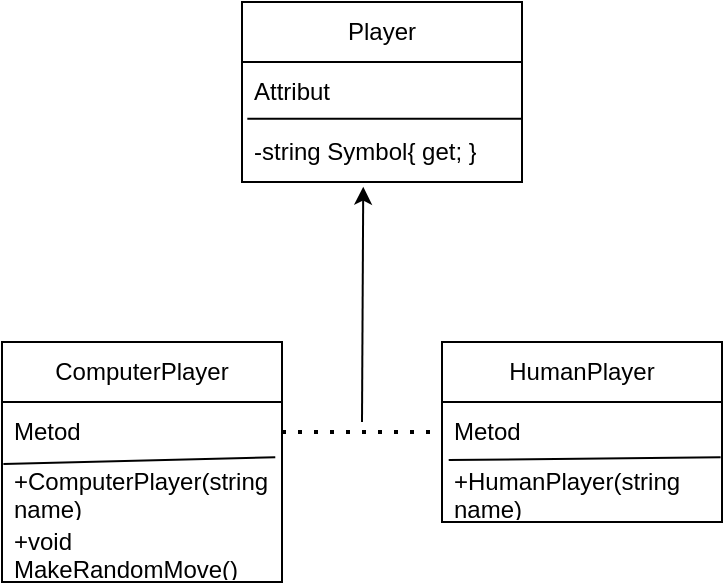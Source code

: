 <mxfile version="24.0.4" type="device">
  <diagram name="Sida-1" id="ayqjWKwdt6PfqrmyTg2o">
    <mxGraphModel dx="780" dy="504" grid="1" gridSize="10" guides="1" tooltips="1" connect="1" arrows="1" fold="1" page="1" pageScale="1" pageWidth="827" pageHeight="1169" math="0" shadow="0">
      <root>
        <mxCell id="0" />
        <mxCell id="1" parent="0" />
        <mxCell id="1XPS7KtwjGPKveRo7xvv-1" value="HumanPlayer" style="swimlane;fontStyle=0;childLayout=stackLayout;horizontal=1;startSize=30;horizontalStack=0;resizeParent=1;resizeParentMax=0;resizeLast=0;collapsible=1;marginBottom=0;whiteSpace=wrap;html=1;" vertex="1" parent="1">
          <mxGeometry x="330" y="200" width="140" height="90" as="geometry" />
        </mxCell>
        <mxCell id="1XPS7KtwjGPKveRo7xvv-20" value="" style="endArrow=none;html=1;rounded=0;exitX=0.024;exitY=-0.033;exitDx=0;exitDy=0;exitPerimeter=0;entryX=0.995;entryY=-0.078;entryDx=0;entryDy=0;entryPerimeter=0;" edge="1" parent="1XPS7KtwjGPKveRo7xvv-1" source="1XPS7KtwjGPKveRo7xvv-3" target="1XPS7KtwjGPKveRo7xvv-3">
          <mxGeometry width="50" height="50" relative="1" as="geometry">
            <mxPoint x="40" y="90" as="sourcePoint" />
            <mxPoint x="90" y="40" as="targetPoint" />
          </mxGeometry>
        </mxCell>
        <mxCell id="1XPS7KtwjGPKveRo7xvv-2" value="Metod" style="text;strokeColor=none;fillColor=none;align=left;verticalAlign=middle;spacingLeft=4;spacingRight=4;overflow=hidden;points=[[0,0.5],[1,0.5]];portConstraint=eastwest;rotatable=0;whiteSpace=wrap;html=1;" vertex="1" parent="1XPS7KtwjGPKveRo7xvv-1">
          <mxGeometry y="30" width="140" height="30" as="geometry" />
        </mxCell>
        <mxCell id="1XPS7KtwjGPKveRo7xvv-3" value="+HumanPlayer(string name)" style="text;strokeColor=none;fillColor=none;align=left;verticalAlign=middle;spacingLeft=4;spacingRight=4;overflow=hidden;points=[[0,0.5],[1,0.5]];portConstraint=eastwest;rotatable=0;whiteSpace=wrap;html=1;" vertex="1" parent="1XPS7KtwjGPKveRo7xvv-1">
          <mxGeometry y="60" width="140" height="30" as="geometry" />
        </mxCell>
        <mxCell id="1XPS7KtwjGPKveRo7xvv-5" value="ComputerPlayer" style="swimlane;fontStyle=0;childLayout=stackLayout;horizontal=1;startSize=30;horizontalStack=0;resizeParent=1;resizeParentMax=0;resizeLast=0;collapsible=1;marginBottom=0;whiteSpace=wrap;html=1;" vertex="1" parent="1">
          <mxGeometry x="110" y="200" width="140" height="120" as="geometry" />
        </mxCell>
        <mxCell id="1XPS7KtwjGPKveRo7xvv-19" value="" style="endArrow=none;html=1;rounded=0;exitX=0.005;exitY=1.033;exitDx=0;exitDy=0;exitPerimeter=0;entryX=0.976;entryY=-0.078;entryDx=0;entryDy=0;entryPerimeter=0;" edge="1" parent="1XPS7KtwjGPKveRo7xvv-5" source="1XPS7KtwjGPKveRo7xvv-6" target="1XPS7KtwjGPKveRo7xvv-7">
          <mxGeometry width="50" height="50" relative="1" as="geometry">
            <mxPoint x="40" y="90" as="sourcePoint" />
            <mxPoint x="90" y="40" as="targetPoint" />
          </mxGeometry>
        </mxCell>
        <mxCell id="1XPS7KtwjGPKveRo7xvv-6" value="Metod" style="text;strokeColor=none;fillColor=none;align=left;verticalAlign=middle;spacingLeft=4;spacingRight=4;overflow=hidden;points=[[0,0.5],[1,0.5]];portConstraint=eastwest;rotatable=0;whiteSpace=wrap;html=1;" vertex="1" parent="1XPS7KtwjGPKveRo7xvv-5">
          <mxGeometry y="30" width="140" height="30" as="geometry" />
        </mxCell>
        <mxCell id="1XPS7KtwjGPKveRo7xvv-7" value="+ComputerPlayer(string name)" style="text;strokeColor=none;fillColor=none;align=left;verticalAlign=middle;spacingLeft=4;spacingRight=4;overflow=hidden;points=[[0,0.5],[1,0.5]];portConstraint=eastwest;rotatable=0;whiteSpace=wrap;html=1;" vertex="1" parent="1XPS7KtwjGPKveRo7xvv-5">
          <mxGeometry y="60" width="140" height="30" as="geometry" />
        </mxCell>
        <mxCell id="1XPS7KtwjGPKveRo7xvv-8" value="+void MakeRandomMove()" style="text;strokeColor=none;fillColor=none;align=left;verticalAlign=middle;spacingLeft=4;spacingRight=4;overflow=hidden;points=[[0,0.5],[1,0.5]];portConstraint=eastwest;rotatable=0;whiteSpace=wrap;html=1;" vertex="1" parent="1XPS7KtwjGPKveRo7xvv-5">
          <mxGeometry y="90" width="140" height="30" as="geometry" />
        </mxCell>
        <mxCell id="1XPS7KtwjGPKveRo7xvv-9" value="Player" style="swimlane;fontStyle=0;childLayout=stackLayout;horizontal=1;startSize=30;horizontalStack=0;resizeParent=1;resizeParentMax=0;resizeLast=0;collapsible=1;marginBottom=0;whiteSpace=wrap;html=1;" vertex="1" parent="1">
          <mxGeometry x="230" y="30" width="140" height="90" as="geometry" />
        </mxCell>
        <mxCell id="1XPS7KtwjGPKveRo7xvv-16" value="" style="endArrow=none;html=1;rounded=0;exitX=0.019;exitY=-0.056;exitDx=0;exitDy=0;exitPerimeter=0;entryX=1;entryY=0.944;entryDx=0;entryDy=0;entryPerimeter=0;" edge="1" parent="1XPS7KtwjGPKveRo7xvv-9" source="1XPS7KtwjGPKveRo7xvv-11" target="1XPS7KtwjGPKveRo7xvv-10">
          <mxGeometry width="50" height="50" relative="1" as="geometry">
            <mxPoint x="50" y="90" as="sourcePoint" />
            <mxPoint x="100" y="40" as="targetPoint" />
          </mxGeometry>
        </mxCell>
        <mxCell id="1XPS7KtwjGPKveRo7xvv-10" value="Attribut" style="text;strokeColor=none;fillColor=none;align=left;verticalAlign=middle;spacingLeft=4;spacingRight=4;overflow=hidden;points=[[0,0.5],[1,0.5]];portConstraint=eastwest;rotatable=0;whiteSpace=wrap;html=1;" vertex="1" parent="1XPS7KtwjGPKveRo7xvv-9">
          <mxGeometry y="30" width="140" height="30" as="geometry" />
        </mxCell>
        <mxCell id="1XPS7KtwjGPKveRo7xvv-11" value="-string Symbol{ get; }" style="text;strokeColor=none;fillColor=none;align=left;verticalAlign=middle;spacingLeft=4;spacingRight=4;overflow=hidden;points=[[0,0.5],[1,0.5]];portConstraint=eastwest;rotatable=0;whiteSpace=wrap;html=1;" vertex="1" parent="1XPS7KtwjGPKveRo7xvv-9">
          <mxGeometry y="60" width="140" height="30" as="geometry" />
        </mxCell>
        <mxCell id="1XPS7KtwjGPKveRo7xvv-13" value="" style="endArrow=classic;html=1;rounded=0;entryX=0.433;entryY=1.078;entryDx=0;entryDy=0;entryPerimeter=0;" edge="1" parent="1" target="1XPS7KtwjGPKveRo7xvv-11">
          <mxGeometry width="50" height="50" relative="1" as="geometry">
            <mxPoint x="290" y="240" as="sourcePoint" />
            <mxPoint x="293.28" y="151.68" as="targetPoint" />
          </mxGeometry>
        </mxCell>
        <mxCell id="1XPS7KtwjGPKveRo7xvv-14" value="" style="endArrow=none;dashed=1;html=1;dashPattern=1 3;strokeWidth=2;rounded=0;entryX=0;entryY=0.5;entryDx=0;entryDy=0;exitX=1;exitY=0.5;exitDx=0;exitDy=0;" edge="1" parent="1" source="1XPS7KtwjGPKveRo7xvv-6" target="1XPS7KtwjGPKveRo7xvv-2">
          <mxGeometry width="50" height="50" relative="1" as="geometry">
            <mxPoint x="260" y="240" as="sourcePoint" />
            <mxPoint x="330" y="230" as="targetPoint" />
          </mxGeometry>
        </mxCell>
      </root>
    </mxGraphModel>
  </diagram>
</mxfile>
